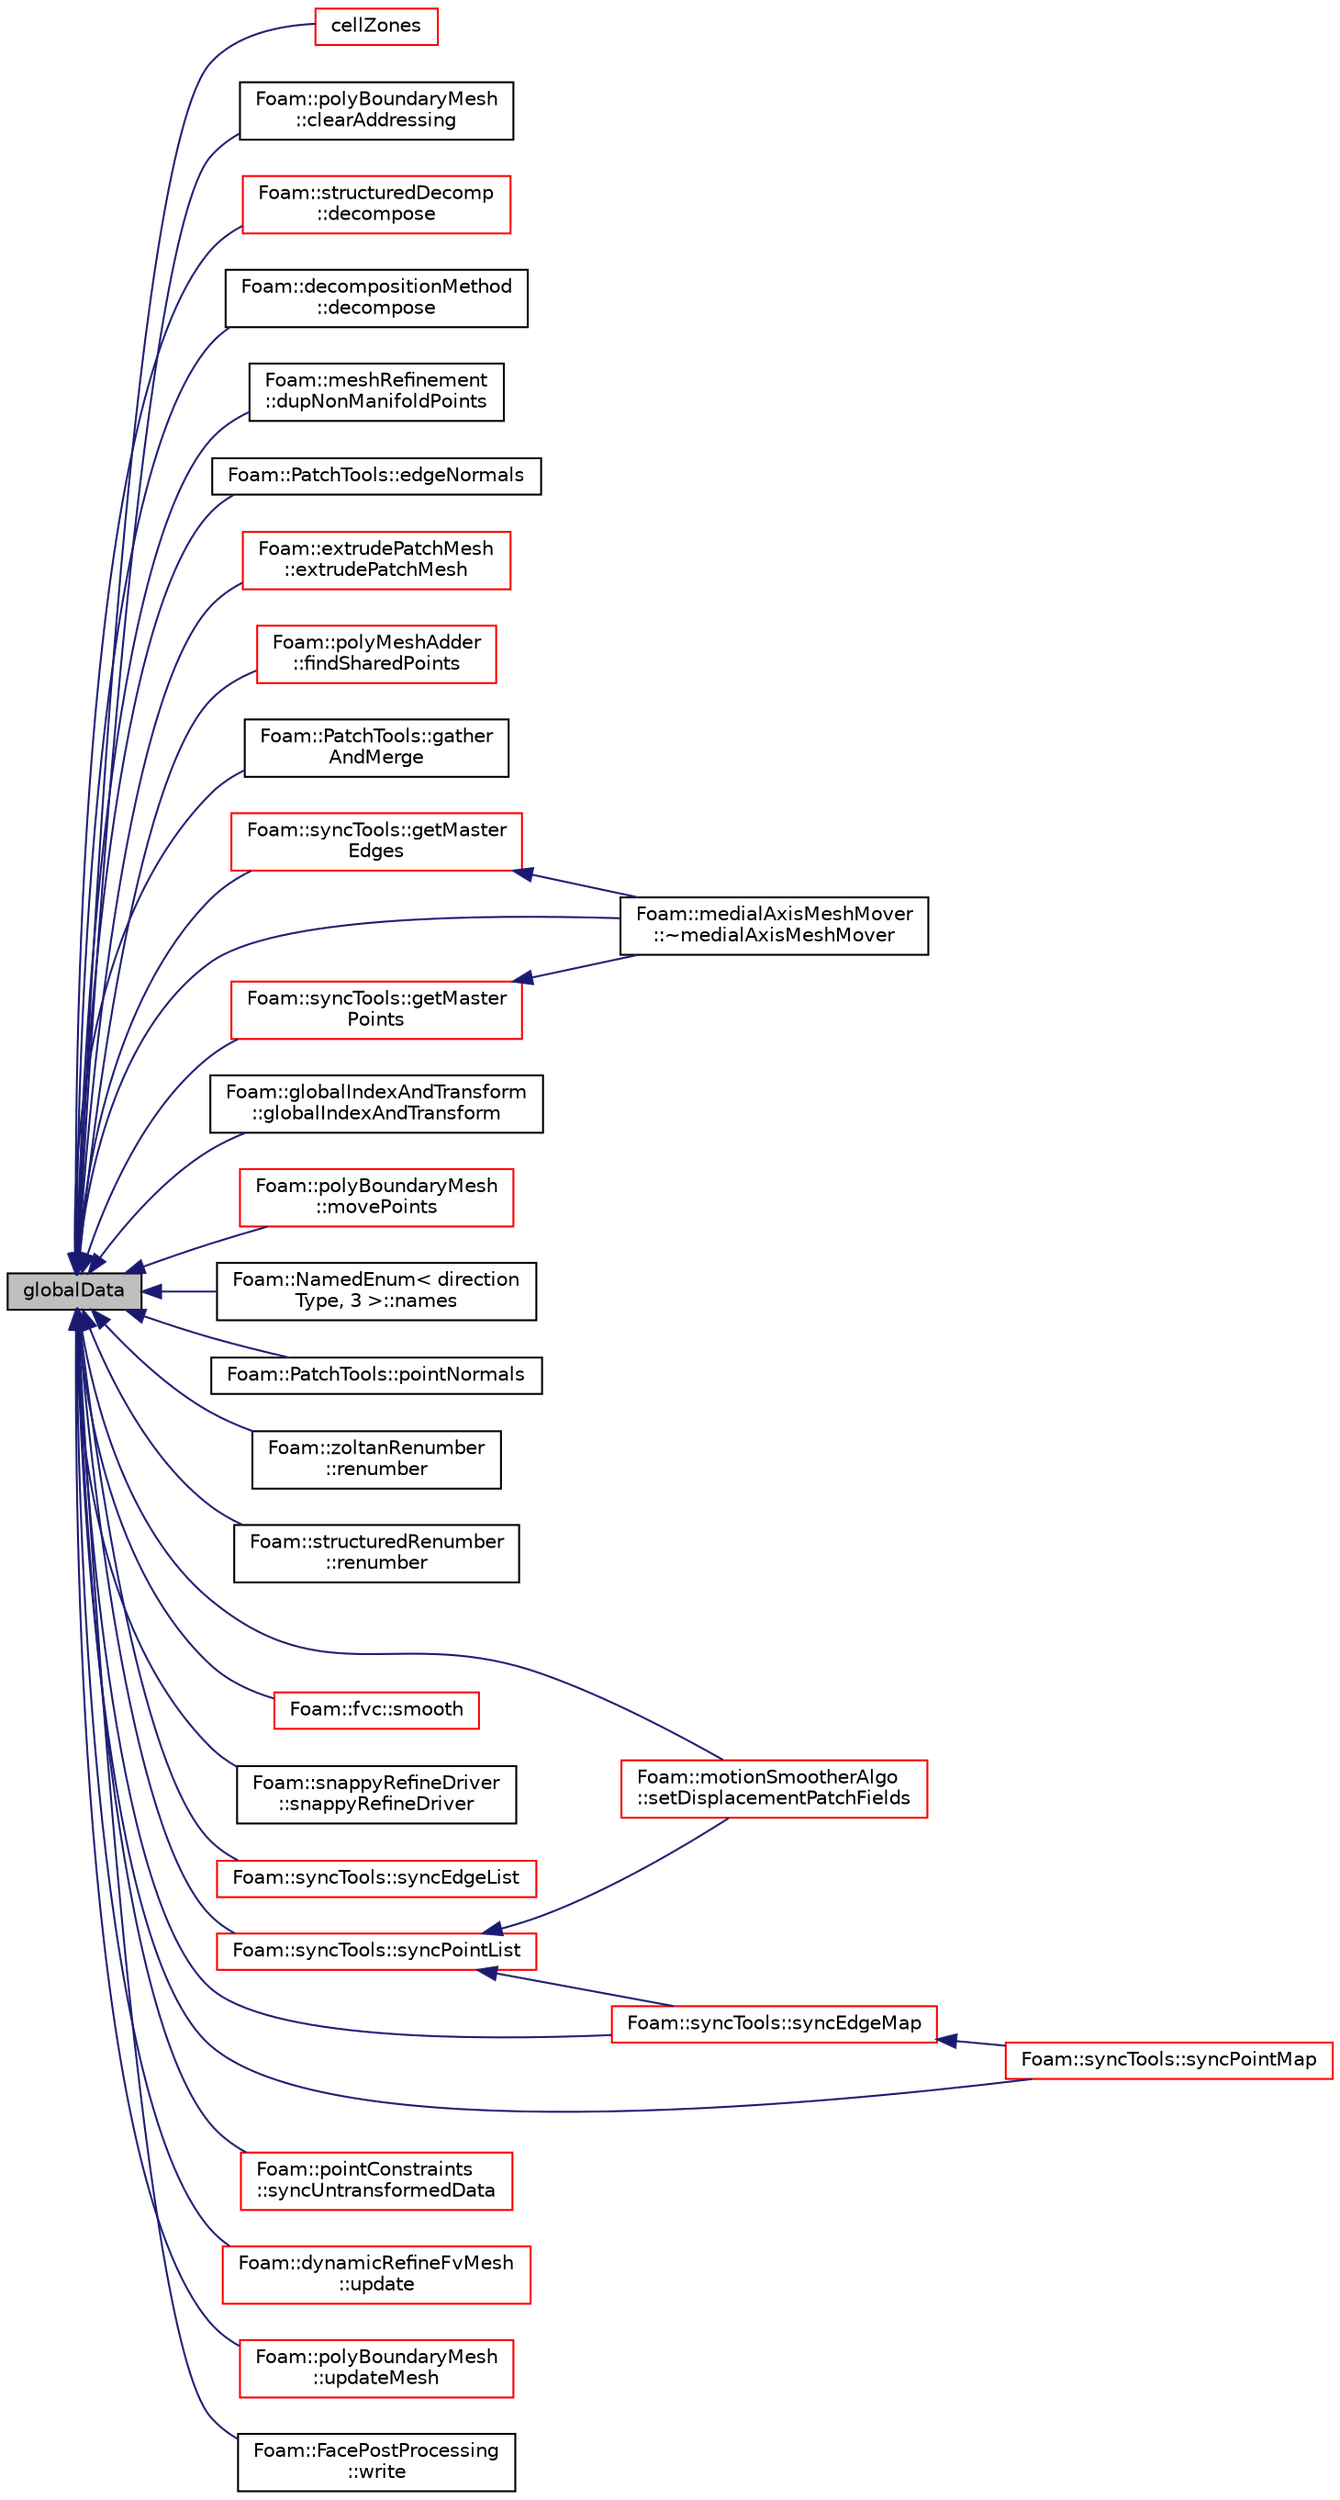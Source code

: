 digraph "globalData"
{
  bgcolor="transparent";
  edge [fontname="Helvetica",fontsize="10",labelfontname="Helvetica",labelfontsize="10"];
  node [fontname="Helvetica",fontsize="10",shape=record];
  rankdir="LR";
  Node11084 [label="globalData",height=0.2,width=0.4,color="black", fillcolor="grey75", style="filled", fontcolor="black"];
  Node11084 -> Node11085 [dir="back",color="midnightblue",fontsize="10",style="solid",fontname="Helvetica"];
  Node11085 [label="cellZones",height=0.2,width=0.4,color="red",URL="$a28565.html#a935f422baa4405e3bb1d9e230b08f824",tooltip="Return cell zone mesh. "];
  Node11084 -> Node11393 [dir="back",color="midnightblue",fontsize="10",style="solid",fontname="Helvetica"];
  Node11393 [label="Foam::polyBoundaryMesh\l::clearAddressing",height=0.2,width=0.4,color="black",URL="$a28557.html#aac1ee7169044dccb262b78097d6ab1a8",tooltip="Clear addressing at this level and at patches. "];
  Node11084 -> Node11317 [dir="back",color="midnightblue",fontsize="10",style="solid",fontname="Helvetica"];
  Node11317 [label="Foam::structuredDecomp\l::decompose",height=0.2,width=0.4,color="red",URL="$a29977.html#a971139d60fbf525c8a4dae56d9a386da",tooltip="Return for every coordinate the wanted processor number. Use the. "];
  Node11084 -> Node11320 [dir="back",color="midnightblue",fontsize="10",style="solid",fontname="Helvetica"];
  Node11320 [label="Foam::decompositionMethod\l::decompose",height=0.2,width=0.4,color="black",URL="$a29949.html#a9e5348f6d62778dc2721d9646d92c3d2"];
  Node11084 -> Node11229 [dir="back",color="midnightblue",fontsize="10",style="solid",fontname="Helvetica"];
  Node11229 [label="Foam::meshRefinement\l::dupNonManifoldPoints",height=0.2,width=0.4,color="black",URL="$a25857.html#a9dbc8bd1d38070053486014e911d03a1",tooltip="Find boundary points that connect to more than one cell. "];
  Node11084 -> Node11394 [dir="back",color="midnightblue",fontsize="10",style="solid",fontname="Helvetica"];
  Node11394 [label="Foam::PatchTools::edgeNormals",height=0.2,width=0.4,color="black",URL="$a28681.html#a48f55bbbe3632b208e3f15dc9ca17103"];
  Node11084 -> Node11240 [dir="back",color="midnightblue",fontsize="10",style="solid",fontname="Helvetica"];
  Node11240 [label="Foam::extrudePatchMesh\l::extrudePatchMesh",height=0.2,width=0.4,color="red",URL="$a22185.html#ada5aee048de4d025b44660aca99d21a6",tooltip="Construct from mesh, patch and dictionary. "];
  Node11084 -> Node11158 [dir="back",color="midnightblue",fontsize="10",style="solid",fontname="Helvetica"];
  Node11158 [label="Foam::polyMeshAdder\l::findSharedPoints",height=0.2,width=0.4,color="red",URL="$a22353.html#a635b09647032a29d1e0aad6091b96f47",tooltip="Find topologically and geometrically shared points. "];
  Node11084 -> Node11395 [dir="back",color="midnightblue",fontsize="10",style="solid",fontname="Helvetica"];
  Node11395 [label="Foam::PatchTools::gather\lAndMerge",height=0.2,width=0.4,color="black",URL="$a28681.html#a3bf69308d75ef796d2a6c40d5393a6fd",tooltip="Gather (mesh!) points and faces onto master and merge collocated. "];
  Node11084 -> Node11396 [dir="back",color="midnightblue",fontsize="10",style="solid",fontname="Helvetica"];
  Node11396 [label="Foam::syncTools::getMaster\lEdges",height=0.2,width=0.4,color="red",URL="$a28657.html#a96d0f41e2ad80738744f967818ff34a2",tooltip="Get per edge whether it is uncoupled or a master of a. "];
  Node11396 -> Node11398 [dir="back",color="midnightblue",fontsize="10",style="solid",fontname="Helvetica"];
  Node11398 [label="Foam::medialAxisMeshMover\l::~medialAxisMeshMover",height=0.2,width=0.4,color="black",URL="$a25849.html#a03eb6ed57214533ca9c7282a850b1ea3"];
  Node11084 -> Node11400 [dir="back",color="midnightblue",fontsize="10",style="solid",fontname="Helvetica"];
  Node11400 [label="Foam::syncTools::getMaster\lPoints",height=0.2,width=0.4,color="red",URL="$a28657.html#a38f15a35a2b2379333eee9b98b9a1e67",tooltip="Get per point whether it is uncoupled or a master of a. "];
  Node11400 -> Node11398 [dir="back",color="midnightblue",fontsize="10",style="solid",fontname="Helvetica"];
  Node11084 -> Node11401 [dir="back",color="midnightblue",fontsize="10",style="solid",fontname="Helvetica"];
  Node11401 [label="Foam::globalIndexAndTransform\l::globalIndexAndTransform",height=0.2,width=0.4,color="black",URL="$a28849.html#a6a82addd80d8b6487e55a787d3e0369d",tooltip="Construct from components. "];
  Node11084 -> Node11402 [dir="back",color="midnightblue",fontsize="10",style="solid",fontname="Helvetica"];
  Node11402 [label="Foam::polyBoundaryMesh\l::movePoints",height=0.2,width=0.4,color="red",URL="$a28557.html#ab62834098bae1d3887f578c700754f39",tooltip="Correct polyBoundaryMesh after moving points. "];
  Node11084 -> Node11255 [dir="back",color="midnightblue",fontsize="10",style="solid",fontname="Helvetica"];
  Node11255 [label="Foam::NamedEnum\< direction\lType, 3 \>::names",height=0.2,width=0.4,color="black",URL="$a27113.html#a7350da3a0edd92cd11e6c479c9967dc8"];
  Node11084 -> Node11519 [dir="back",color="midnightblue",fontsize="10",style="solid",fontname="Helvetica"];
  Node11519 [label="Foam::PatchTools::pointNormals",height=0.2,width=0.4,color="black",URL="$a28681.html#ab60186b13b96788288ecfa924a6950d2"];
  Node11084 -> Node11322 [dir="back",color="midnightblue",fontsize="10",style="solid",fontname="Helvetica"];
  Node11322 [label="Foam::zoltanRenumber\l::renumber",height=0.2,width=0.4,color="black",URL="$a30321.html#a43e03f902cbbeb39d4552a7e1cee9e73",tooltip="Return the order in which cells need to be visited, i.e. "];
  Node11084 -> Node11323 [dir="back",color="midnightblue",fontsize="10",style="solid",fontname="Helvetica"];
  Node11323 [label="Foam::structuredRenumber\l::renumber",height=0.2,width=0.4,color="black",URL="$a30309.html#a43e03f902cbbeb39d4552a7e1cee9e73",tooltip="Return the order in which cells need to be visited, i.e. "];
  Node11084 -> Node11520 [dir="back",color="midnightblue",fontsize="10",style="solid",fontname="Helvetica"];
  Node11520 [label="Foam::motionSmootherAlgo\l::setDisplacementPatchFields",height=0.2,width=0.4,color="red",URL="$a22297.html#a1117a26b03c2fa65a7065fe94f32757c",tooltip="Set patch fields on displacement to be consistent with. "];
  Node11084 -> Node11324 [dir="back",color="midnightblue",fontsize="10",style="solid",fontname="Helvetica"];
  Node11324 [label="Foam::fvc::smooth",height=0.2,width=0.4,color="red",URL="$a21861.html#a417a555eb3108fd8d6c41c0aec39a633"];
  Node11084 -> Node11117 [dir="back",color="midnightblue",fontsize="10",style="solid",fontname="Helvetica"];
  Node11117 [label="Foam::snappyRefineDriver\l::snappyRefineDriver",height=0.2,width=0.4,color="black",URL="$a25917.html#a5675da79b1a5d194aa113611d3b9e024",tooltip="Construct from components. "];
  Node11084 -> Node11523 [dir="back",color="midnightblue",fontsize="10",style="solid",fontname="Helvetica"];
  Node11523 [label="Foam::syncTools::syncEdgeList",height=0.2,width=0.4,color="red",URL="$a28657.html#a5ed3e64d2ef89e3823674727ea1b3d58",tooltip="Synchronize values on all mesh edges. "];
  Node11084 -> Node11533 [dir="back",color="midnightblue",fontsize="10",style="solid",fontname="Helvetica"];
  Node11533 [label="Foam::syncTools::syncEdgeMap",height=0.2,width=0.4,color="red",URL="$a28657.html#a154ac086463b8d7a0eed8c4539d3ab73",tooltip="Synchronize values on selected edges. "];
  Node11533 -> Node11535 [dir="back",color="midnightblue",fontsize="10",style="solid",fontname="Helvetica"];
  Node11535 [label="Foam::syncTools::syncPointMap",height=0.2,width=0.4,color="red",URL="$a28657.html#a08bdf5c6403dd4367d1714c3d5b4145d",tooltip="Synchronize values on selected points. "];
  Node11084 -> Node11664 [dir="back",color="midnightblue",fontsize="10",style="solid",fontname="Helvetica"];
  Node11664 [label="Foam::syncTools::syncPointList",height=0.2,width=0.4,color="red",URL="$a28657.html#a197ed77a9101bdfb37253bd3f507c017",tooltip="Synchronize values on all mesh points. "];
  Node11664 -> Node11520 [dir="back",color="midnightblue",fontsize="10",style="solid",fontname="Helvetica"];
  Node11664 -> Node11533 [dir="back",color="midnightblue",fontsize="10",style="solid",fontname="Helvetica"];
  Node11084 -> Node11535 [dir="back",color="midnightblue",fontsize="10",style="solid",fontname="Helvetica"];
  Node11084 -> Node11682 [dir="back",color="midnightblue",fontsize="10",style="solid",fontname="Helvetica"];
  Node11682 [label="Foam::pointConstraints\l::syncUntransformedData",height=0.2,width=0.4,color="red",URL="$a24113.html#a60a2f4543c7dc5c768bd06768d7004c6",tooltip="Helper: sync data on collocated points only. "];
  Node11084 -> Node11138 [dir="back",color="midnightblue",fontsize="10",style="solid",fontname="Helvetica"];
  Node11138 [label="Foam::dynamicRefineFvMesh\l::update",height=0.2,width=0.4,color="red",URL="$a22109.html#aa2aac016e2bf7b5bd2b271786c2791aa",tooltip="Update the mesh for both mesh motion and topology change. "];
  Node11084 -> Node11687 [dir="back",color="midnightblue",fontsize="10",style="solid",fontname="Helvetica"];
  Node11687 [label="Foam::polyBoundaryMesh\l::updateMesh",height=0.2,width=0.4,color="red",URL="$a28557.html#ae5693a309a936ac1040dd48c2881677f",tooltip="Correct polyBoundaryMesh after topology update. "];
  Node11084 -> Node12684 [dir="back",color="midnightblue",fontsize="10",style="solid",fontname="Helvetica"];
  Node12684 [label="Foam::FacePostProcessing\l::write",height=0.2,width=0.4,color="black",URL="$a25105.html#aac759501cf6c7895a70eecbef0226ae1",tooltip="Write post-processing info. "];
  Node11084 -> Node11398 [dir="back",color="midnightblue",fontsize="10",style="solid",fontname="Helvetica"];
}
